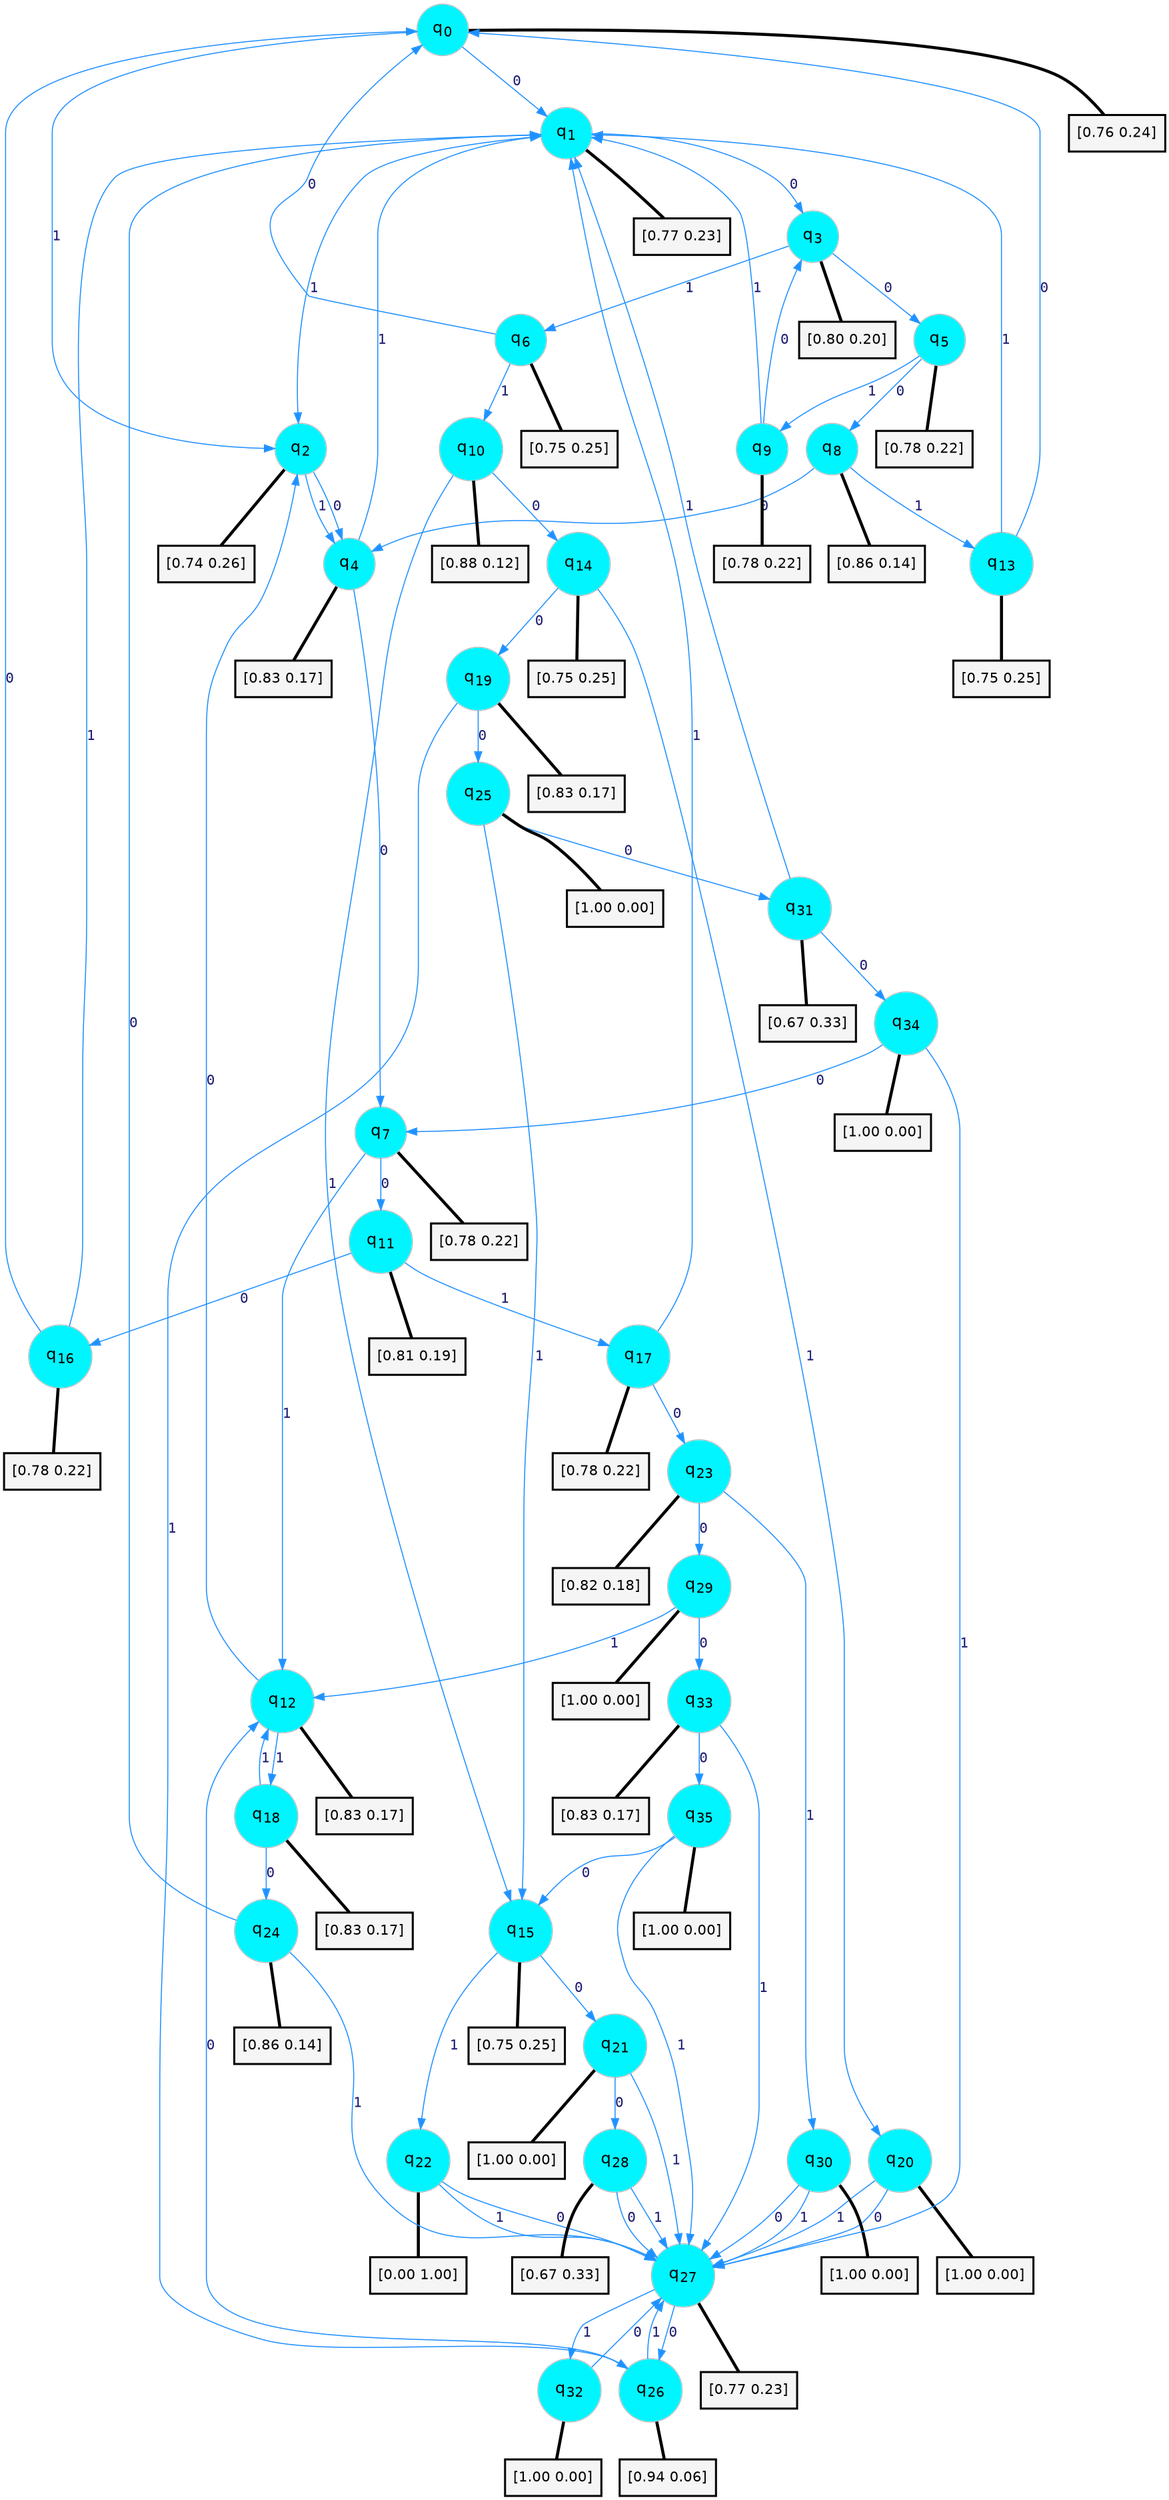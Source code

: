 digraph G {
graph [
bgcolor=transparent, dpi=300, rankdir=TD, size="40,25"];
node [
color=gray, fillcolor=turquoise1, fontcolor=black, fontname=Helvetica, fontsize=16, fontweight=bold, shape=circle, style=filled];
edge [
arrowsize=1, color=dodgerblue1, fontcolor=midnightblue, fontname=courier, fontweight=bold, penwidth=1, style=solid, weight=20];
0[label=<q<SUB>0</SUB>>];
1[label=<q<SUB>1</SUB>>];
2[label=<q<SUB>2</SUB>>];
3[label=<q<SUB>3</SUB>>];
4[label=<q<SUB>4</SUB>>];
5[label=<q<SUB>5</SUB>>];
6[label=<q<SUB>6</SUB>>];
7[label=<q<SUB>7</SUB>>];
8[label=<q<SUB>8</SUB>>];
9[label=<q<SUB>9</SUB>>];
10[label=<q<SUB>10</SUB>>];
11[label=<q<SUB>11</SUB>>];
12[label=<q<SUB>12</SUB>>];
13[label=<q<SUB>13</SUB>>];
14[label=<q<SUB>14</SUB>>];
15[label=<q<SUB>15</SUB>>];
16[label=<q<SUB>16</SUB>>];
17[label=<q<SUB>17</SUB>>];
18[label=<q<SUB>18</SUB>>];
19[label=<q<SUB>19</SUB>>];
20[label=<q<SUB>20</SUB>>];
21[label=<q<SUB>21</SUB>>];
22[label=<q<SUB>22</SUB>>];
23[label=<q<SUB>23</SUB>>];
24[label=<q<SUB>24</SUB>>];
25[label=<q<SUB>25</SUB>>];
26[label=<q<SUB>26</SUB>>];
27[label=<q<SUB>27</SUB>>];
28[label=<q<SUB>28</SUB>>];
29[label=<q<SUB>29</SUB>>];
30[label=<q<SUB>30</SUB>>];
31[label=<q<SUB>31</SUB>>];
32[label=<q<SUB>32</SUB>>];
33[label=<q<SUB>33</SUB>>];
34[label=<q<SUB>34</SUB>>];
35[label=<q<SUB>35</SUB>>];
36[label="[0.76 0.24]", shape=box,fontcolor=black, fontname=Helvetica, fontsize=14, penwidth=2, fillcolor=whitesmoke,color=black];
37[label="[0.77 0.23]", shape=box,fontcolor=black, fontname=Helvetica, fontsize=14, penwidth=2, fillcolor=whitesmoke,color=black];
38[label="[0.74 0.26]", shape=box,fontcolor=black, fontname=Helvetica, fontsize=14, penwidth=2, fillcolor=whitesmoke,color=black];
39[label="[0.80 0.20]", shape=box,fontcolor=black, fontname=Helvetica, fontsize=14, penwidth=2, fillcolor=whitesmoke,color=black];
40[label="[0.83 0.17]", shape=box,fontcolor=black, fontname=Helvetica, fontsize=14, penwidth=2, fillcolor=whitesmoke,color=black];
41[label="[0.78 0.22]", shape=box,fontcolor=black, fontname=Helvetica, fontsize=14, penwidth=2, fillcolor=whitesmoke,color=black];
42[label="[0.75 0.25]", shape=box,fontcolor=black, fontname=Helvetica, fontsize=14, penwidth=2, fillcolor=whitesmoke,color=black];
43[label="[0.78 0.22]", shape=box,fontcolor=black, fontname=Helvetica, fontsize=14, penwidth=2, fillcolor=whitesmoke,color=black];
44[label="[0.86 0.14]", shape=box,fontcolor=black, fontname=Helvetica, fontsize=14, penwidth=2, fillcolor=whitesmoke,color=black];
45[label="[0.78 0.22]", shape=box,fontcolor=black, fontname=Helvetica, fontsize=14, penwidth=2, fillcolor=whitesmoke,color=black];
46[label="[0.88 0.12]", shape=box,fontcolor=black, fontname=Helvetica, fontsize=14, penwidth=2, fillcolor=whitesmoke,color=black];
47[label="[0.81 0.19]", shape=box,fontcolor=black, fontname=Helvetica, fontsize=14, penwidth=2, fillcolor=whitesmoke,color=black];
48[label="[0.83 0.17]", shape=box,fontcolor=black, fontname=Helvetica, fontsize=14, penwidth=2, fillcolor=whitesmoke,color=black];
49[label="[0.75 0.25]", shape=box,fontcolor=black, fontname=Helvetica, fontsize=14, penwidth=2, fillcolor=whitesmoke,color=black];
50[label="[0.75 0.25]", shape=box,fontcolor=black, fontname=Helvetica, fontsize=14, penwidth=2, fillcolor=whitesmoke,color=black];
51[label="[0.75 0.25]", shape=box,fontcolor=black, fontname=Helvetica, fontsize=14, penwidth=2, fillcolor=whitesmoke,color=black];
52[label="[0.78 0.22]", shape=box,fontcolor=black, fontname=Helvetica, fontsize=14, penwidth=2, fillcolor=whitesmoke,color=black];
53[label="[0.78 0.22]", shape=box,fontcolor=black, fontname=Helvetica, fontsize=14, penwidth=2, fillcolor=whitesmoke,color=black];
54[label="[0.83 0.17]", shape=box,fontcolor=black, fontname=Helvetica, fontsize=14, penwidth=2, fillcolor=whitesmoke,color=black];
55[label="[0.83 0.17]", shape=box,fontcolor=black, fontname=Helvetica, fontsize=14, penwidth=2, fillcolor=whitesmoke,color=black];
56[label="[1.00 0.00]", shape=box,fontcolor=black, fontname=Helvetica, fontsize=14, penwidth=2, fillcolor=whitesmoke,color=black];
57[label="[1.00 0.00]", shape=box,fontcolor=black, fontname=Helvetica, fontsize=14, penwidth=2, fillcolor=whitesmoke,color=black];
58[label="[0.00 1.00]", shape=box,fontcolor=black, fontname=Helvetica, fontsize=14, penwidth=2, fillcolor=whitesmoke,color=black];
59[label="[0.82 0.18]", shape=box,fontcolor=black, fontname=Helvetica, fontsize=14, penwidth=2, fillcolor=whitesmoke,color=black];
60[label="[0.86 0.14]", shape=box,fontcolor=black, fontname=Helvetica, fontsize=14, penwidth=2, fillcolor=whitesmoke,color=black];
61[label="[1.00 0.00]", shape=box,fontcolor=black, fontname=Helvetica, fontsize=14, penwidth=2, fillcolor=whitesmoke,color=black];
62[label="[0.94 0.06]", shape=box,fontcolor=black, fontname=Helvetica, fontsize=14, penwidth=2, fillcolor=whitesmoke,color=black];
63[label="[0.77 0.23]", shape=box,fontcolor=black, fontname=Helvetica, fontsize=14, penwidth=2, fillcolor=whitesmoke,color=black];
64[label="[0.67 0.33]", shape=box,fontcolor=black, fontname=Helvetica, fontsize=14, penwidth=2, fillcolor=whitesmoke,color=black];
65[label="[1.00 0.00]", shape=box,fontcolor=black, fontname=Helvetica, fontsize=14, penwidth=2, fillcolor=whitesmoke,color=black];
66[label="[1.00 0.00]", shape=box,fontcolor=black, fontname=Helvetica, fontsize=14, penwidth=2, fillcolor=whitesmoke,color=black];
67[label="[0.67 0.33]", shape=box,fontcolor=black, fontname=Helvetica, fontsize=14, penwidth=2, fillcolor=whitesmoke,color=black];
68[label="[1.00 0.00]", shape=box,fontcolor=black, fontname=Helvetica, fontsize=14, penwidth=2, fillcolor=whitesmoke,color=black];
69[label="[0.83 0.17]", shape=box,fontcolor=black, fontname=Helvetica, fontsize=14, penwidth=2, fillcolor=whitesmoke,color=black];
70[label="[1.00 0.00]", shape=box,fontcolor=black, fontname=Helvetica, fontsize=14, penwidth=2, fillcolor=whitesmoke,color=black];
71[label="[1.00 0.00]", shape=box,fontcolor=black, fontname=Helvetica, fontsize=14, penwidth=2, fillcolor=whitesmoke,color=black];
0->1 [label=0];
0->2 [label=1];
0->36 [arrowhead=none, penwidth=3,color=black];
1->3 [label=0];
1->2 [label=1];
1->37 [arrowhead=none, penwidth=3,color=black];
2->4 [label=0];
2->4 [label=1];
2->38 [arrowhead=none, penwidth=3,color=black];
3->5 [label=0];
3->6 [label=1];
3->39 [arrowhead=none, penwidth=3,color=black];
4->7 [label=0];
4->1 [label=1];
4->40 [arrowhead=none, penwidth=3,color=black];
5->8 [label=0];
5->9 [label=1];
5->41 [arrowhead=none, penwidth=3,color=black];
6->0 [label=0];
6->10 [label=1];
6->42 [arrowhead=none, penwidth=3,color=black];
7->11 [label=0];
7->12 [label=1];
7->43 [arrowhead=none, penwidth=3,color=black];
8->4 [label=0];
8->13 [label=1];
8->44 [arrowhead=none, penwidth=3,color=black];
9->3 [label=0];
9->1 [label=1];
9->45 [arrowhead=none, penwidth=3,color=black];
10->14 [label=0];
10->15 [label=1];
10->46 [arrowhead=none, penwidth=3,color=black];
11->16 [label=0];
11->17 [label=1];
11->47 [arrowhead=none, penwidth=3,color=black];
12->2 [label=0];
12->18 [label=1];
12->48 [arrowhead=none, penwidth=3,color=black];
13->0 [label=0];
13->1 [label=1];
13->49 [arrowhead=none, penwidth=3,color=black];
14->19 [label=0];
14->20 [label=1];
14->50 [arrowhead=none, penwidth=3,color=black];
15->21 [label=0];
15->22 [label=1];
15->51 [arrowhead=none, penwidth=3,color=black];
16->0 [label=0];
16->1 [label=1];
16->52 [arrowhead=none, penwidth=3,color=black];
17->23 [label=0];
17->1 [label=1];
17->53 [arrowhead=none, penwidth=3,color=black];
18->24 [label=0];
18->12 [label=1];
18->54 [arrowhead=none, penwidth=3,color=black];
19->25 [label=0];
19->26 [label=1];
19->55 [arrowhead=none, penwidth=3,color=black];
20->27 [label=0];
20->27 [label=1];
20->56 [arrowhead=none, penwidth=3,color=black];
21->28 [label=0];
21->27 [label=1];
21->57 [arrowhead=none, penwidth=3,color=black];
22->27 [label=0];
22->27 [label=1];
22->58 [arrowhead=none, penwidth=3,color=black];
23->29 [label=0];
23->30 [label=1];
23->59 [arrowhead=none, penwidth=3,color=black];
24->1 [label=0];
24->27 [label=1];
24->60 [arrowhead=none, penwidth=3,color=black];
25->31 [label=0];
25->15 [label=1];
25->61 [arrowhead=none, penwidth=3,color=black];
26->12 [label=0];
26->27 [label=1];
26->62 [arrowhead=none, penwidth=3,color=black];
27->26 [label=0];
27->32 [label=1];
27->63 [arrowhead=none, penwidth=3,color=black];
28->27 [label=0];
28->27 [label=1];
28->64 [arrowhead=none, penwidth=3,color=black];
29->33 [label=0];
29->12 [label=1];
29->65 [arrowhead=none, penwidth=3,color=black];
30->27 [label=0];
30->27 [label=1];
30->66 [arrowhead=none, penwidth=3,color=black];
31->34 [label=0];
31->1 [label=1];
31->67 [arrowhead=none, penwidth=3,color=black];
32->27 [label=0];
32->68 [arrowhead=none, penwidth=3,color=black];
33->35 [label=0];
33->27 [label=1];
33->69 [arrowhead=none, penwidth=3,color=black];
34->7 [label=0];
34->27 [label=1];
34->70 [arrowhead=none, penwidth=3,color=black];
35->15 [label=0];
35->27 [label=1];
35->71 [arrowhead=none, penwidth=3,color=black];
}
